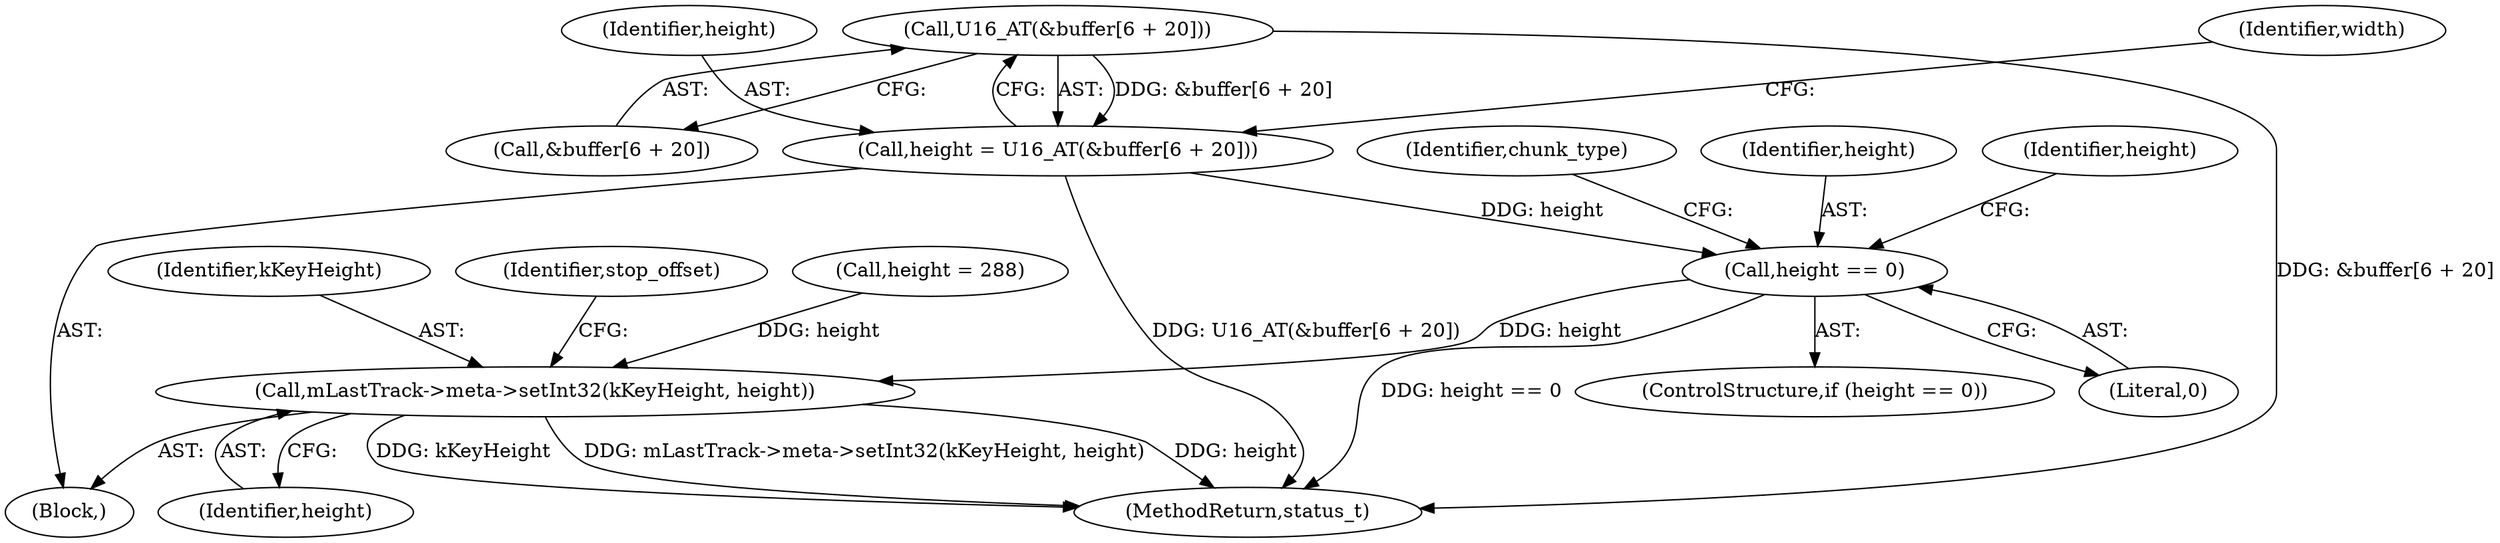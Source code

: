 digraph "0_Android_6fe85f7e15203e48df2cc3e8e1c4bc6ad49dc968@array" {
"1001675" [label="(Call,U16_AT(&buffer[6 + 20]))"];
"1001673" [label="(Call,height = U16_AT(&buffer[6 + 20]))"];
"1001690" [label="(Call,height == 0)"];
"1001712" [label="(Call,mLastTrack->meta->setInt32(kKeyHeight, height))"];
"1001698" [label="(Identifier,chunk_type)"];
"1001675" [label="(Call,U16_AT(&buffer[6 + 20]))"];
"1001712" [label="(Call,mLastTrack->meta->setInt32(kKeyHeight, height))"];
"1001674" [label="(Identifier,height)"];
"1002927" [label="(MethodReturn,status_t)"];
"1001714" [label="(Identifier,height)"];
"1001625" [label="(Block,)"];
"1001689" [label="(ControlStructure,if (height == 0))"];
"1001691" [label="(Identifier,height)"];
"1001694" [label="(Identifier,height)"];
"1001673" [label="(Call,height = U16_AT(&buffer[6 + 20]))"];
"1001692" [label="(Literal,0)"];
"1001713" [label="(Identifier,kKeyHeight)"];
"1001717" [label="(Identifier,stop_offset)"];
"1001676" [label="(Call,&buffer[6 + 20])"];
"1001684" [label="(Identifier,width)"];
"1001690" [label="(Call,height == 0)"];
"1001693" [label="(Call,height = 288)"];
"1001675" -> "1001673"  [label="AST: "];
"1001675" -> "1001676"  [label="CFG: "];
"1001676" -> "1001675"  [label="AST: "];
"1001673" -> "1001675"  [label="CFG: "];
"1001675" -> "1002927"  [label="DDG: &buffer[6 + 20]"];
"1001675" -> "1001673"  [label="DDG: &buffer[6 + 20]"];
"1001673" -> "1001625"  [label="AST: "];
"1001674" -> "1001673"  [label="AST: "];
"1001684" -> "1001673"  [label="CFG: "];
"1001673" -> "1002927"  [label="DDG: U16_AT(&buffer[6 + 20])"];
"1001673" -> "1001690"  [label="DDG: height"];
"1001690" -> "1001689"  [label="AST: "];
"1001690" -> "1001692"  [label="CFG: "];
"1001691" -> "1001690"  [label="AST: "];
"1001692" -> "1001690"  [label="AST: "];
"1001694" -> "1001690"  [label="CFG: "];
"1001698" -> "1001690"  [label="CFG: "];
"1001690" -> "1002927"  [label="DDG: height == 0"];
"1001690" -> "1001712"  [label="DDG: height"];
"1001712" -> "1001625"  [label="AST: "];
"1001712" -> "1001714"  [label="CFG: "];
"1001713" -> "1001712"  [label="AST: "];
"1001714" -> "1001712"  [label="AST: "];
"1001717" -> "1001712"  [label="CFG: "];
"1001712" -> "1002927"  [label="DDG: kKeyHeight"];
"1001712" -> "1002927"  [label="DDG: mLastTrack->meta->setInt32(kKeyHeight, height)"];
"1001712" -> "1002927"  [label="DDG: height"];
"1001693" -> "1001712"  [label="DDG: height"];
}

